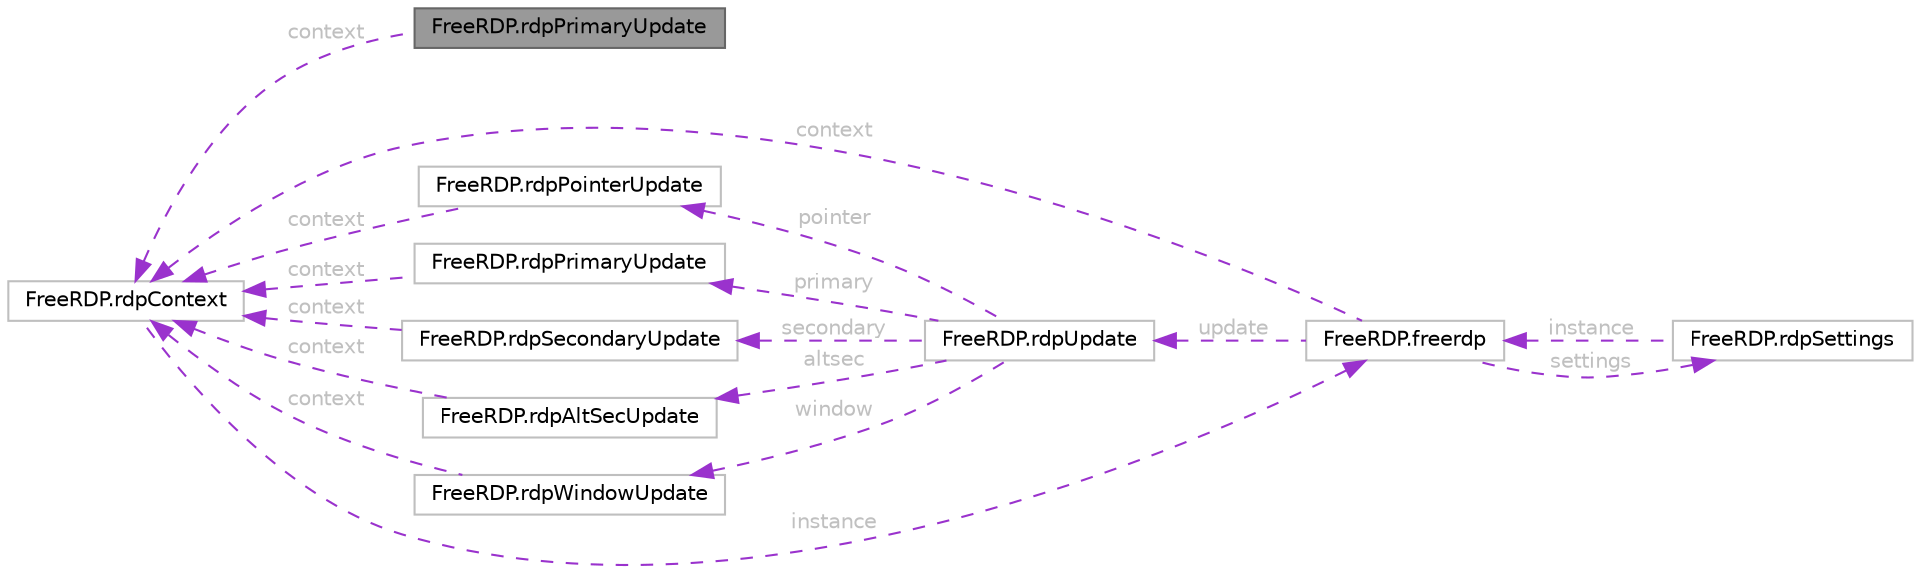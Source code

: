 digraph "FreeRDP.rdpPrimaryUpdate"
{
 // LATEX_PDF_SIZE
  bgcolor="transparent";
  edge [fontname=Helvetica,fontsize=10,labelfontname=Helvetica,labelfontsize=10];
  node [fontname=Helvetica,fontsize=10,shape=box,height=0.2,width=0.4];
  rankdir="LR";
  Node1 [id="Node000001",label="FreeRDP.rdpPrimaryUpdate",height=0.2,width=0.4,color="gray40", fillcolor="grey60", style="filled", fontcolor="black",tooltip=" "];
  Node2 -> Node1 [id="edge17_Node000001_Node000002",dir="back",color="darkorchid3",style="dashed",tooltip=" ",label=" context",fontcolor="grey" ];
  Node2 [id="Node000002",label="FreeRDP.rdpContext",height=0.2,width=0.4,color="grey75", fillcolor="white", style="filled",URL="$struct_free_r_d_p_1_1rdp_context.html",tooltip=" "];
  Node3 -> Node2 [id="edge18_Node000002_Node000003",dir="back",color="darkorchid3",style="dashed",tooltip=" ",label=" instance",fontcolor="grey" ];
  Node3 [id="Node000003",label="FreeRDP.freerdp",height=0.2,width=0.4,color="grey75", fillcolor="white", style="filled",URL="$struct_free_r_d_p_1_1freerdp.html",tooltip=" "];
  Node2 -> Node3 [id="edge19_Node000003_Node000002",dir="back",color="darkorchid3",style="dashed",tooltip=" ",label=" context",fontcolor="grey" ];
  Node4 -> Node3 [id="edge20_Node000003_Node000004",dir="back",color="darkorchid3",style="dashed",tooltip=" ",label=" update",fontcolor="grey" ];
  Node4 [id="Node000004",label="FreeRDP.rdpUpdate",height=0.2,width=0.4,color="grey75", fillcolor="white", style="filled",URL="$struct_free_r_d_p_1_1rdp_update.html",tooltip=" "];
  Node5 -> Node4 [id="edge21_Node000004_Node000005",dir="back",color="darkorchid3",style="dashed",tooltip=" ",label=" pointer",fontcolor="grey" ];
  Node5 [id="Node000005",label="FreeRDP.rdpPointerUpdate",height=0.2,width=0.4,color="grey75", fillcolor="white", style="filled",URL="$struct_free_r_d_p_1_1rdp_pointer_update.html",tooltip=" "];
  Node2 -> Node5 [id="edge22_Node000005_Node000002",dir="back",color="darkorchid3",style="dashed",tooltip=" ",label=" context",fontcolor="grey" ];
  Node6 -> Node4 [id="edge23_Node000004_Node000006",dir="back",color="darkorchid3",style="dashed",tooltip=" ",label=" primary",fontcolor="grey" ];
  Node6 [id="Node000006",label="FreeRDP.rdpPrimaryUpdate",height=0.2,width=0.4,color="grey75", fillcolor="white", style="filled",URL="$struct_free_r_d_p_1_1rdp_primary_update.html",tooltip=" "];
  Node2 -> Node6 [id="edge24_Node000006_Node000002",dir="back",color="darkorchid3",style="dashed",tooltip=" ",label=" context",fontcolor="grey" ];
  Node7 -> Node4 [id="edge25_Node000004_Node000007",dir="back",color="darkorchid3",style="dashed",tooltip=" ",label=" secondary",fontcolor="grey" ];
  Node7 [id="Node000007",label="FreeRDP.rdpSecondaryUpdate",height=0.2,width=0.4,color="grey75", fillcolor="white", style="filled",URL="$struct_free_r_d_p_1_1rdp_secondary_update.html",tooltip=" "];
  Node2 -> Node7 [id="edge26_Node000007_Node000002",dir="back",color="darkorchid3",style="dashed",tooltip=" ",label=" context",fontcolor="grey" ];
  Node8 -> Node4 [id="edge27_Node000004_Node000008",dir="back",color="darkorchid3",style="dashed",tooltip=" ",label=" altsec",fontcolor="grey" ];
  Node8 [id="Node000008",label="FreeRDP.rdpAltSecUpdate",height=0.2,width=0.4,color="grey75", fillcolor="white", style="filled",URL="$struct_free_r_d_p_1_1rdp_alt_sec_update.html",tooltip=" "];
  Node2 -> Node8 [id="edge28_Node000008_Node000002",dir="back",color="darkorchid3",style="dashed",tooltip=" ",label=" context",fontcolor="grey" ];
  Node9 -> Node4 [id="edge29_Node000004_Node000009",dir="back",color="darkorchid3",style="dashed",tooltip=" ",label=" window",fontcolor="grey" ];
  Node9 [id="Node000009",label="FreeRDP.rdpWindowUpdate",height=0.2,width=0.4,color="grey75", fillcolor="white", style="filled",URL="$struct_free_r_d_p_1_1rdp_window_update.html",tooltip=" "];
  Node2 -> Node9 [id="edge30_Node000009_Node000002",dir="back",color="darkorchid3",style="dashed",tooltip=" ",label=" context",fontcolor="grey" ];
  Node10 -> Node3 [id="edge31_Node000003_Node000010",dir="back",color="darkorchid3",style="dashed",tooltip=" ",label=" settings",fontcolor="grey" ];
  Node10 [id="Node000010",label="FreeRDP.rdpSettings",height=0.2,width=0.4,color="grey75", fillcolor="white", style="filled",URL="$struct_free_r_d_p_1_1rdp_settings.html",tooltip=" "];
  Node3 -> Node10 [id="edge32_Node000010_Node000003",dir="back",color="darkorchid3",style="dashed",tooltip=" ",label=" instance",fontcolor="grey" ];
}
